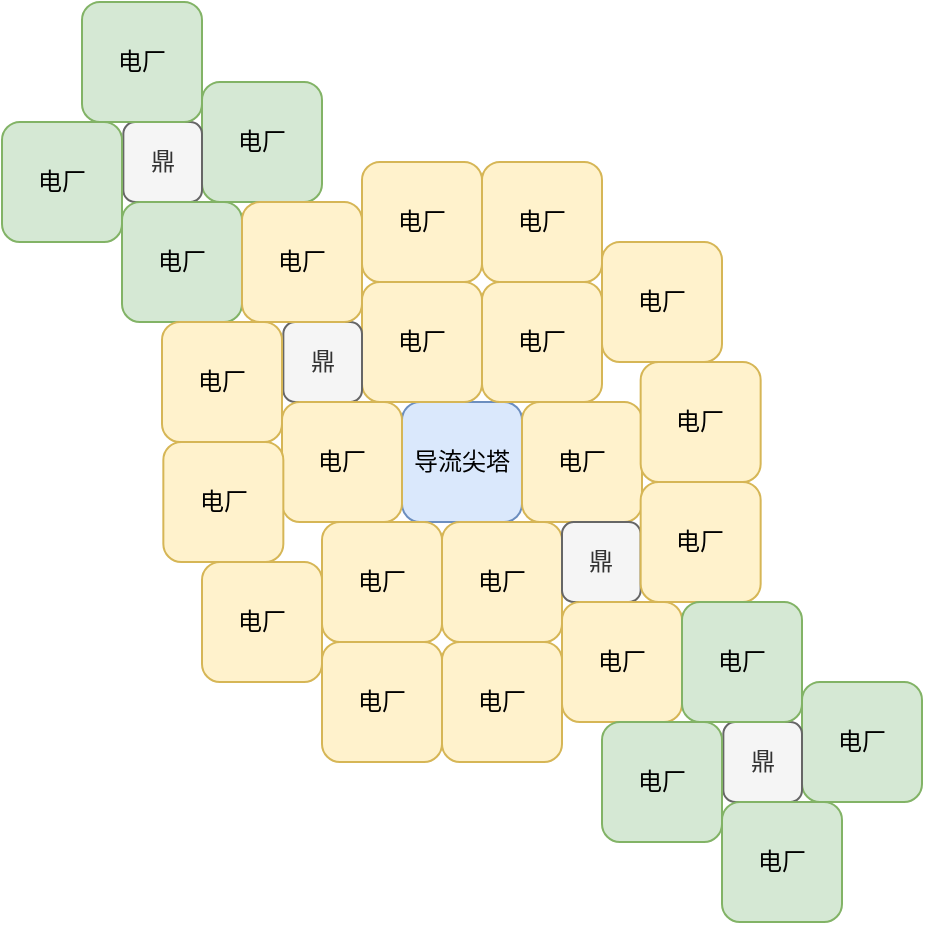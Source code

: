 <mxfile version="24.8.6">
  <diagram name="第 1 页" id="w1YCjIc9Sj5zi5e3cwsR">
    <mxGraphModel dx="2066" dy="1107" grid="1" gridSize="5" guides="1" tooltips="1" connect="1" arrows="1" fold="1" page="1" pageScale="1" pageWidth="1200" pageHeight="1920" math="0" shadow="0">
      <root>
        <mxCell id="0" />
        <mxCell id="1" parent="0" />
        <mxCell id="-NXIvsWbZfEd-WGnwUbN-36" value="" style="group" parent="1" vertex="1" connectable="0">
          <mxGeometry x="975" y="45" width="160" height="160" as="geometry" />
        </mxCell>
        <mxCell id="-NXIvsWbZfEd-WGnwUbN-31" value="电厂" style="rounded=1;whiteSpace=wrap;html=1;fillColor=#d5e8d4;strokeColor=#82b366;" parent="-NXIvsWbZfEd-WGnwUbN-36" vertex="1">
          <mxGeometry x="100" y="40" width="60" height="60" as="geometry" />
        </mxCell>
        <mxCell id="-NXIvsWbZfEd-WGnwUbN-32" value="鼎" style="rounded=1;whiteSpace=wrap;html=1;fillColor=#f5f5f5;strokeColor=#666666;fontColor=#333333;" parent="-NXIvsWbZfEd-WGnwUbN-36" vertex="1">
          <mxGeometry x="60.67" y="60" width="39.33" height="40" as="geometry" />
        </mxCell>
        <mxCell id="-NXIvsWbZfEd-WGnwUbN-33" value="电厂" style="rounded=1;whiteSpace=wrap;html=1;fillColor=#d5e8d4;strokeColor=#82b366;" parent="-NXIvsWbZfEd-WGnwUbN-36" vertex="1">
          <mxGeometry x="60" y="100" width="60" height="60" as="geometry" />
        </mxCell>
        <mxCell id="-NXIvsWbZfEd-WGnwUbN-34" value="电厂" style="rounded=1;whiteSpace=wrap;html=1;fillColor=#d5e8d4;strokeColor=#82b366;" parent="-NXIvsWbZfEd-WGnwUbN-36" vertex="1">
          <mxGeometry x="40" width="60" height="60" as="geometry" />
        </mxCell>
        <mxCell id="-NXIvsWbZfEd-WGnwUbN-35" value="电厂" style="rounded=1;whiteSpace=wrap;html=1;fillColor=#d5e8d4;strokeColor=#82b366;" parent="-NXIvsWbZfEd-WGnwUbN-36" vertex="1">
          <mxGeometry y="60" width="60" height="60" as="geometry" />
        </mxCell>
        <mxCell id="-NXIvsWbZfEd-WGnwUbN-44" value="" style="group" parent="1" vertex="1" connectable="0">
          <mxGeometry x="1055" y="125" width="385" height="385" as="geometry" />
        </mxCell>
        <mxCell id="-NXIvsWbZfEd-WGnwUbN-1" value="导流尖塔" style="rounded=1;whiteSpace=wrap;html=1;fillColor=#dae8fc;strokeColor=#6c8ebf;imageHeight=24;imageWidth=24;" parent="-NXIvsWbZfEd-WGnwUbN-44" vertex="1">
          <mxGeometry x="120" y="120" width="60" height="60" as="geometry" />
        </mxCell>
        <mxCell id="-NXIvsWbZfEd-WGnwUbN-6" value="电厂" style="rounded=1;whiteSpace=wrap;html=1;fillColor=#fff2cc;strokeColor=#d6b656;" parent="-NXIvsWbZfEd-WGnwUbN-44" vertex="1">
          <mxGeometry x="100" y="60" width="60" height="60" as="geometry" />
        </mxCell>
        <mxCell id="-NXIvsWbZfEd-WGnwUbN-12" value="鼎" style="rounded=1;whiteSpace=wrap;html=1;fillColor=#f5f5f5;strokeColor=#666666;fontColor=#333333;" parent="-NXIvsWbZfEd-WGnwUbN-44" vertex="1">
          <mxGeometry x="60.67" y="80" width="39.33" height="40" as="geometry" />
        </mxCell>
        <mxCell id="-NXIvsWbZfEd-WGnwUbN-13" value="电厂" style="rounded=1;whiteSpace=wrap;html=1;fillColor=#fff2cc;strokeColor=#d6b656;" parent="-NXIvsWbZfEd-WGnwUbN-44" vertex="1">
          <mxGeometry x="100" width="60" height="60" as="geometry" />
        </mxCell>
        <mxCell id="-NXIvsWbZfEd-WGnwUbN-14" value="电厂" style="rounded=1;whiteSpace=wrap;html=1;fillColor=#fff2cc;strokeColor=#d6b656;" parent="-NXIvsWbZfEd-WGnwUbN-44" vertex="1">
          <mxGeometry x="160" width="60" height="60" as="geometry" />
        </mxCell>
        <mxCell id="-NXIvsWbZfEd-WGnwUbN-15" value="电厂" style="rounded=1;whiteSpace=wrap;html=1;fillColor=#fff2cc;strokeColor=#d6b656;" parent="-NXIvsWbZfEd-WGnwUbN-44" vertex="1">
          <mxGeometry x="160" y="60" width="60" height="60" as="geometry" />
        </mxCell>
        <mxCell id="-NXIvsWbZfEd-WGnwUbN-16" value="电厂" style="rounded=1;whiteSpace=wrap;html=1;fillColor=#fff2cc;strokeColor=#d6b656;" parent="-NXIvsWbZfEd-WGnwUbN-44" vertex="1">
          <mxGeometry x="80" y="240" width="60" height="60" as="geometry" />
        </mxCell>
        <mxCell id="-NXIvsWbZfEd-WGnwUbN-17" value="电厂" style="rounded=1;whiteSpace=wrap;html=1;fillColor=#fff2cc;strokeColor=#d6b656;" parent="-NXIvsWbZfEd-WGnwUbN-44" vertex="1">
          <mxGeometry x="80" y="180" width="60" height="60" as="geometry" />
        </mxCell>
        <mxCell id="-NXIvsWbZfEd-WGnwUbN-18" value="电厂" style="rounded=1;whiteSpace=wrap;html=1;fillColor=#fff2cc;strokeColor=#d6b656;" parent="-NXIvsWbZfEd-WGnwUbN-44" vertex="1">
          <mxGeometry x="140" y="180" width="60" height="60" as="geometry" />
        </mxCell>
        <mxCell id="-NXIvsWbZfEd-WGnwUbN-19" value="电厂" style="rounded=1;whiteSpace=wrap;html=1;fillColor=#fff2cc;strokeColor=#d6b656;" parent="-NXIvsWbZfEd-WGnwUbN-44" vertex="1">
          <mxGeometry x="140" y="240" width="60" height="60" as="geometry" />
        </mxCell>
        <mxCell id="-NXIvsWbZfEd-WGnwUbN-20" value="电厂" style="rounded=1;whiteSpace=wrap;html=1;fillColor=#fff2cc;strokeColor=#d6b656;" parent="-NXIvsWbZfEd-WGnwUbN-44" vertex="1">
          <mxGeometry x="60" y="120" width="60" height="60" as="geometry" />
        </mxCell>
        <mxCell id="-NXIvsWbZfEd-WGnwUbN-21" value="电厂" style="rounded=1;whiteSpace=wrap;html=1;fillColor=#fff2cc;strokeColor=#d6b656;" parent="-NXIvsWbZfEd-WGnwUbN-44" vertex="1">
          <mxGeometry x="180" y="120" width="60" height="60" as="geometry" />
        </mxCell>
        <mxCell id="-NXIvsWbZfEd-WGnwUbN-22" value="鼎" style="rounded=1;whiteSpace=wrap;html=1;fillColor=#f5f5f5;strokeColor=#666666;fontColor=#333333;" parent="-NXIvsWbZfEd-WGnwUbN-44" vertex="1">
          <mxGeometry x="200" y="180" width="39.33" height="40" as="geometry" />
        </mxCell>
        <mxCell id="-NXIvsWbZfEd-WGnwUbN-23" value="电厂" style="rounded=1;whiteSpace=wrap;html=1;fillColor=#fff2cc;strokeColor=#d6b656;" parent="-NXIvsWbZfEd-WGnwUbN-44" vertex="1">
          <mxGeometry x="40" y="20" width="60" height="60" as="geometry" />
        </mxCell>
        <mxCell id="-NXIvsWbZfEd-WGnwUbN-24" value="电厂" style="rounded=1;whiteSpace=wrap;html=1;fillColor=#fff2cc;strokeColor=#d6b656;" parent="-NXIvsWbZfEd-WGnwUbN-44" vertex="1">
          <mxGeometry y="80" width="60" height="60" as="geometry" />
        </mxCell>
        <mxCell id="-NXIvsWbZfEd-WGnwUbN-25" value="电厂" style="rounded=1;whiteSpace=wrap;html=1;fillColor=#fff2cc;strokeColor=#d6b656;" parent="-NXIvsWbZfEd-WGnwUbN-44" vertex="1">
          <mxGeometry x="200" y="220" width="60" height="60" as="geometry" />
        </mxCell>
        <mxCell id="-NXIvsWbZfEd-WGnwUbN-26" value="电厂" style="rounded=1;whiteSpace=wrap;html=1;fillColor=#fff2cc;strokeColor=#d6b656;" parent="-NXIvsWbZfEd-WGnwUbN-44" vertex="1">
          <mxGeometry x="239.33" y="160" width="60" height="60" as="geometry" />
        </mxCell>
        <mxCell id="-NXIvsWbZfEd-WGnwUbN-27" value="电厂" style="rounded=1;whiteSpace=wrap;html=1;fillColor=#fff2cc;strokeColor=#d6b656;" parent="-NXIvsWbZfEd-WGnwUbN-44" vertex="1">
          <mxGeometry x="0.67" y="140" width="60" height="60" as="geometry" />
        </mxCell>
        <mxCell id="-NXIvsWbZfEd-WGnwUbN-28" value="电厂" style="rounded=1;whiteSpace=wrap;html=1;fillColor=#fff2cc;strokeColor=#d6b656;" parent="-NXIvsWbZfEd-WGnwUbN-44" vertex="1">
          <mxGeometry x="20" y="200" width="60" height="60" as="geometry" />
        </mxCell>
        <mxCell id="-NXIvsWbZfEd-WGnwUbN-29" value="电厂" style="rounded=1;whiteSpace=wrap;html=1;fillColor=#fff2cc;strokeColor=#d6b656;" parent="-NXIvsWbZfEd-WGnwUbN-44" vertex="1">
          <mxGeometry x="239.33" y="100" width="60" height="60" as="geometry" />
        </mxCell>
        <mxCell id="-NXIvsWbZfEd-WGnwUbN-30" value="电厂" style="rounded=1;whiteSpace=wrap;html=1;fillColor=#fff2cc;strokeColor=#d6b656;" parent="-NXIvsWbZfEd-WGnwUbN-44" vertex="1">
          <mxGeometry x="220" y="40" width="60" height="60" as="geometry" />
        </mxCell>
        <mxCell id="-NXIvsWbZfEd-WGnwUbN-38" value="" style="group" parent="-NXIvsWbZfEd-WGnwUbN-44" vertex="1" connectable="0">
          <mxGeometry x="220" y="220" width="160" height="160" as="geometry" />
        </mxCell>
        <mxCell id="-NXIvsWbZfEd-WGnwUbN-39" value="电厂" style="rounded=1;whiteSpace=wrap;html=1;fillColor=#d5e8d4;strokeColor=#82b366;" parent="-NXIvsWbZfEd-WGnwUbN-38" vertex="1">
          <mxGeometry x="100" y="40" width="60" height="60" as="geometry" />
        </mxCell>
        <mxCell id="-NXIvsWbZfEd-WGnwUbN-40" value="鼎" style="rounded=1;whiteSpace=wrap;html=1;fillColor=#f5f5f5;strokeColor=#666666;fontColor=#333333;" parent="-NXIvsWbZfEd-WGnwUbN-38" vertex="1">
          <mxGeometry x="60.67" y="60" width="39.33" height="40" as="geometry" />
        </mxCell>
        <mxCell id="-NXIvsWbZfEd-WGnwUbN-41" value="电厂" style="rounded=1;whiteSpace=wrap;html=1;fillColor=#d5e8d4;strokeColor=#82b366;" parent="-NXIvsWbZfEd-WGnwUbN-38" vertex="1">
          <mxGeometry x="60" y="100" width="60" height="60" as="geometry" />
        </mxCell>
        <mxCell id="-NXIvsWbZfEd-WGnwUbN-42" value="电厂" style="rounded=1;whiteSpace=wrap;html=1;fillColor=#d5e8d4;strokeColor=#82b366;" parent="-NXIvsWbZfEd-WGnwUbN-38" vertex="1">
          <mxGeometry x="40" width="60" height="60" as="geometry" />
        </mxCell>
        <mxCell id="-NXIvsWbZfEd-WGnwUbN-43" value="电厂" style="rounded=1;whiteSpace=wrap;html=1;fillColor=#d5e8d4;strokeColor=#82b366;" parent="-NXIvsWbZfEd-WGnwUbN-38" vertex="1">
          <mxGeometry y="60" width="60" height="60" as="geometry" />
        </mxCell>
      </root>
    </mxGraphModel>
  </diagram>
</mxfile>
